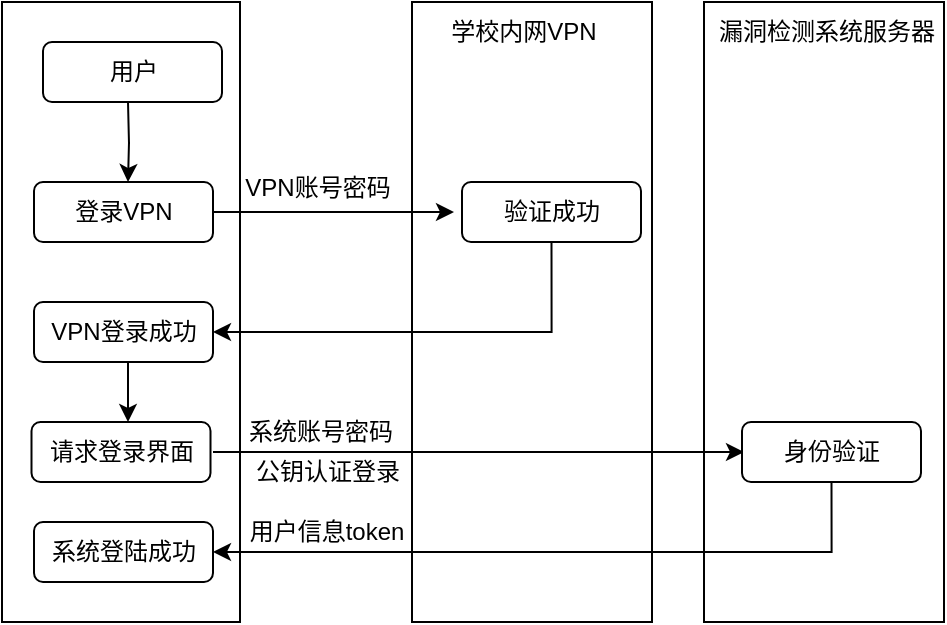 <mxfile version="21.0.2" type="github">
  <diagram name="第 1 页" id="U7nzVmlOmT9U_pLwt-ys">
    <mxGraphModel dx="1221" dy="629" grid="1" gridSize="10" guides="1" tooltips="1" connect="1" arrows="1" fold="1" page="1" pageScale="1" pageWidth="827" pageHeight="1169" math="0" shadow="0">
      <root>
        <mxCell id="0" />
        <mxCell id="1" parent="0" />
        <mxCell id="1q7jzdVDW4Sem3Bj1qbZ-35" value="" style="rounded=0;whiteSpace=wrap;html=1;" parent="1" vertex="1">
          <mxGeometry x="80" y="450" width="119" height="310" as="geometry" />
        </mxCell>
        <mxCell id="1q7jzdVDW4Sem3Bj1qbZ-36" value="" style="rounded=0;whiteSpace=wrap;html=1;" parent="1" vertex="1">
          <mxGeometry x="431" y="450" width="120" height="310" as="geometry" />
        </mxCell>
        <mxCell id="1q7jzdVDW4Sem3Bj1qbZ-37" value="" style="rounded=0;whiteSpace=wrap;html=1;" parent="1" vertex="1">
          <mxGeometry x="285" y="450" width="120" height="310" as="geometry" />
        </mxCell>
        <mxCell id="1q7jzdVDW4Sem3Bj1qbZ-39" value="漏洞检测系统服务器" style="text;html=1;strokeColor=none;fillColor=none;align=center;verticalAlign=middle;whiteSpace=wrap;rounded=0;" parent="1" vertex="1">
          <mxGeometry x="434" y="450" width="117" height="30" as="geometry" />
        </mxCell>
        <mxCell id="1q7jzdVDW4Sem3Bj1qbZ-40" value="学校内网VPN" style="text;html=1;strokeColor=none;fillColor=none;align=center;verticalAlign=middle;whiteSpace=wrap;rounded=0;" parent="1" vertex="1">
          <mxGeometry x="291" y="450" width="100" height="30" as="geometry" />
        </mxCell>
        <mxCell id="1q7jzdVDW4Sem3Bj1qbZ-59" style="edgeStyle=orthogonalEdgeStyle;rounded=0;orthogonalLoop=1;jettySize=auto;html=1;exitX=0.5;exitY=1;exitDx=0;exitDy=0;" parent="1" edge="1">
          <mxGeometry relative="1" as="geometry">
            <mxPoint x="143" y="500" as="sourcePoint" />
            <mxPoint x="143" y="540" as="targetPoint" />
          </mxGeometry>
        </mxCell>
        <mxCell id="1q7jzdVDW4Sem3Bj1qbZ-51" style="edgeStyle=orthogonalEdgeStyle;rounded=0;orthogonalLoop=1;jettySize=auto;html=1;exitX=1;exitY=0.5;exitDx=0;exitDy=0;entryX=0;entryY=0.5;entryDx=0;entryDy=0;" parent="1" edge="1">
          <mxGeometry relative="1" as="geometry">
            <mxPoint x="185.5" y="555" as="sourcePoint" />
            <mxPoint x="306" y="555" as="targetPoint" />
          </mxGeometry>
        </mxCell>
        <mxCell id="1q7jzdVDW4Sem3Bj1qbZ-53" value="VPN账号密码" style="text;html=1;strokeColor=none;fillColor=none;align=center;verticalAlign=middle;whiteSpace=wrap;rounded=0;" parent="1" vertex="1">
          <mxGeometry x="198" y="528" width="80" height="30" as="geometry" />
        </mxCell>
        <mxCell id="1q7jzdVDW4Sem3Bj1qbZ-65" style="edgeStyle=orthogonalEdgeStyle;rounded=0;orthogonalLoop=1;jettySize=auto;html=1;exitX=0.5;exitY=1;exitDx=0;exitDy=0;entryX=0.5;entryY=0;entryDx=0;entryDy=0;" parent="1" edge="1">
          <mxGeometry relative="1" as="geometry">
            <mxPoint x="143" y="630" as="sourcePoint" />
            <mxPoint x="143" y="660" as="targetPoint" />
          </mxGeometry>
        </mxCell>
        <mxCell id="1q7jzdVDW4Sem3Bj1qbZ-67" style="edgeStyle=orthogonalEdgeStyle;rounded=0;orthogonalLoop=1;jettySize=auto;html=1;exitX=1;exitY=0.5;exitDx=0;exitDy=0;entryX=0;entryY=0.5;entryDx=0;entryDy=0;" parent="1" edge="1">
          <mxGeometry relative="1" as="geometry">
            <mxPoint x="185.5" y="675" as="sourcePoint" />
            <mxPoint x="451" y="675" as="targetPoint" />
          </mxGeometry>
        </mxCell>
        <mxCell id="1q7jzdVDW4Sem3Bj1qbZ-68" value="系统账号密码" style="text;html=1;strokeColor=none;fillColor=none;align=center;verticalAlign=middle;whiteSpace=wrap;rounded=0;" parent="1" vertex="1">
          <mxGeometry x="199" y="650" width="81" height="30" as="geometry" />
        </mxCell>
        <mxCell id="1q7jzdVDW4Sem3Bj1qbZ-71" value="用户信息token" style="text;html=1;strokeColor=none;fillColor=none;align=center;verticalAlign=middle;whiteSpace=wrap;rounded=0;" parent="1" vertex="1">
          <mxGeometry x="194" y="700" width="97" height="30" as="geometry" />
        </mxCell>
        <mxCell id="1q7jzdVDW4Sem3Bj1qbZ-74" value="公钥认证登录" style="text;html=1;strokeColor=none;fillColor=none;align=center;verticalAlign=middle;whiteSpace=wrap;rounded=0;" parent="1" vertex="1">
          <mxGeometry x="201.5" y="670" width="82" height="30" as="geometry" />
        </mxCell>
        <mxCell id="EzlLbChv2NckkJhXW6ZL-1" value="用户" style="rounded=1;whiteSpace=wrap;html=1;" vertex="1" parent="1">
          <mxGeometry x="100.5" y="470" width="89.5" height="30" as="geometry" />
        </mxCell>
        <mxCell id="EzlLbChv2NckkJhXW6ZL-2" value="登录VPN" style="rounded=1;whiteSpace=wrap;html=1;" vertex="1" parent="1">
          <mxGeometry x="96" y="540" width="89.5" height="30" as="geometry" />
        </mxCell>
        <mxCell id="EzlLbChv2NckkJhXW6ZL-3" value="VPN登录成功" style="rounded=1;whiteSpace=wrap;html=1;" vertex="1" parent="1">
          <mxGeometry x="96" y="600" width="89.5" height="30" as="geometry" />
        </mxCell>
        <mxCell id="EzlLbChv2NckkJhXW6ZL-4" value="请求登录界面" style="rounded=1;whiteSpace=wrap;html=1;" vertex="1" parent="1">
          <mxGeometry x="94.75" y="660" width="89.5" height="30" as="geometry" />
        </mxCell>
        <mxCell id="EzlLbChv2NckkJhXW6ZL-5" value="系统登陆成功" style="rounded=1;whiteSpace=wrap;html=1;" vertex="1" parent="1">
          <mxGeometry x="96" y="710" width="89.5" height="30" as="geometry" />
        </mxCell>
        <mxCell id="EzlLbChv2NckkJhXW6ZL-9" style="edgeStyle=orthogonalEdgeStyle;rounded=0;orthogonalLoop=1;jettySize=auto;html=1;exitX=0.5;exitY=1;exitDx=0;exitDy=0;entryX=1;entryY=0.5;entryDx=0;entryDy=0;" edge="1" parent="1" source="EzlLbChv2NckkJhXW6ZL-6" target="EzlLbChv2NckkJhXW6ZL-3">
          <mxGeometry relative="1" as="geometry" />
        </mxCell>
        <mxCell id="EzlLbChv2NckkJhXW6ZL-6" value="验证成功" style="rounded=1;whiteSpace=wrap;html=1;" vertex="1" parent="1">
          <mxGeometry x="310" y="540" width="89.5" height="30" as="geometry" />
        </mxCell>
        <mxCell id="EzlLbChv2NckkJhXW6ZL-11" style="edgeStyle=orthogonalEdgeStyle;rounded=0;orthogonalLoop=1;jettySize=auto;html=1;exitX=0.5;exitY=1;exitDx=0;exitDy=0;entryX=1;entryY=0.5;entryDx=0;entryDy=0;" edge="1" parent="1" source="EzlLbChv2NckkJhXW6ZL-7" target="EzlLbChv2NckkJhXW6ZL-5">
          <mxGeometry relative="1" as="geometry" />
        </mxCell>
        <mxCell id="EzlLbChv2NckkJhXW6ZL-7" value="身份验证" style="rounded=1;whiteSpace=wrap;html=1;" vertex="1" parent="1">
          <mxGeometry x="450" y="660" width="89.5" height="30" as="geometry" />
        </mxCell>
      </root>
    </mxGraphModel>
  </diagram>
</mxfile>
